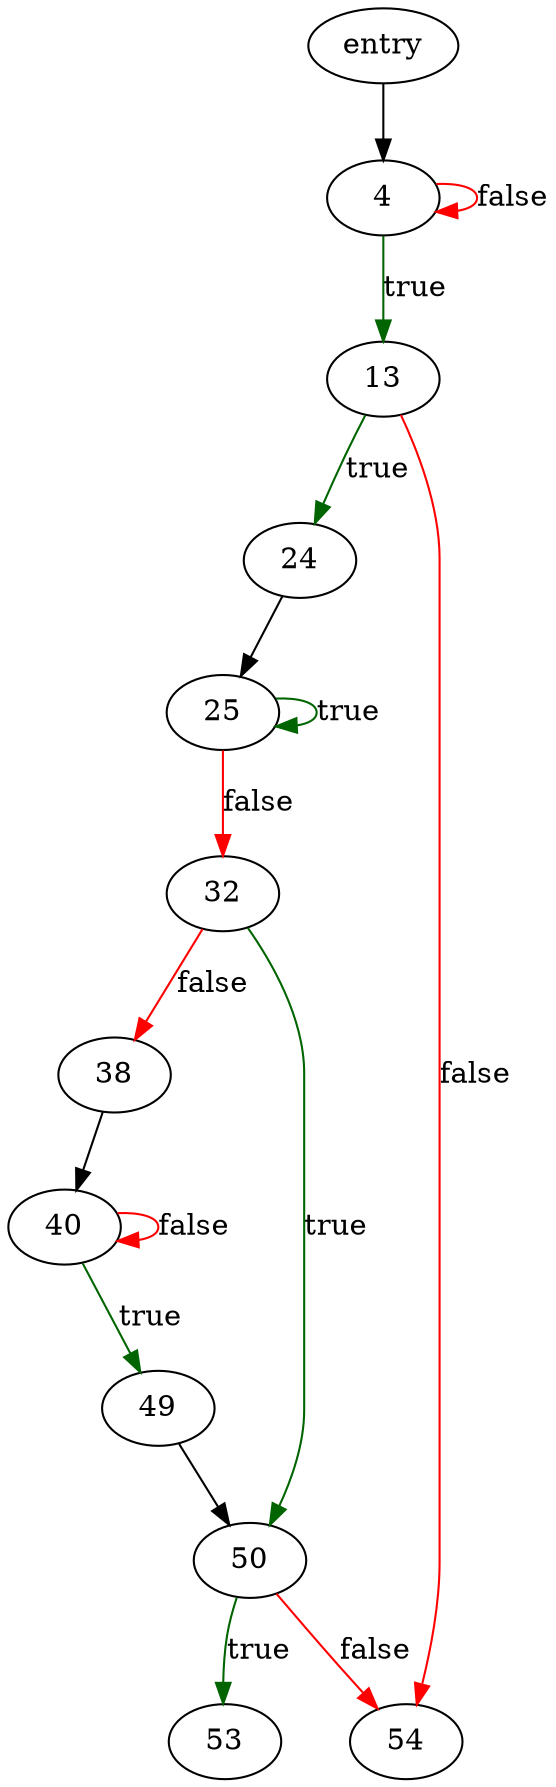 digraph "find_int" {
	// Node definitions.
	1 [label=entry];
	4;
	13;
	24;
	25;
	32;
	38;
	40;
	49;
	50;
	53;
	54;

	// Edge definitions.
	1 -> 4;
	4 -> 4 [
		color=red
		label=false
	];
	4 -> 13 [
		color=darkgreen
		label=true
	];
	13 -> 24 [
		color=darkgreen
		label=true
	];
	13 -> 54 [
		color=red
		label=false
	];
	24 -> 25;
	25 -> 25 [
		color=darkgreen
		label=true
	];
	25 -> 32 [
		color=red
		label=false
	];
	32 -> 38 [
		color=red
		label=false
	];
	32 -> 50 [
		color=darkgreen
		label=true
	];
	38 -> 40;
	40 -> 40 [
		color=red
		label=false
	];
	40 -> 49 [
		color=darkgreen
		label=true
	];
	49 -> 50;
	50 -> 53 [
		color=darkgreen
		label=true
	];
	50 -> 54 [
		color=red
		label=false
	];
}